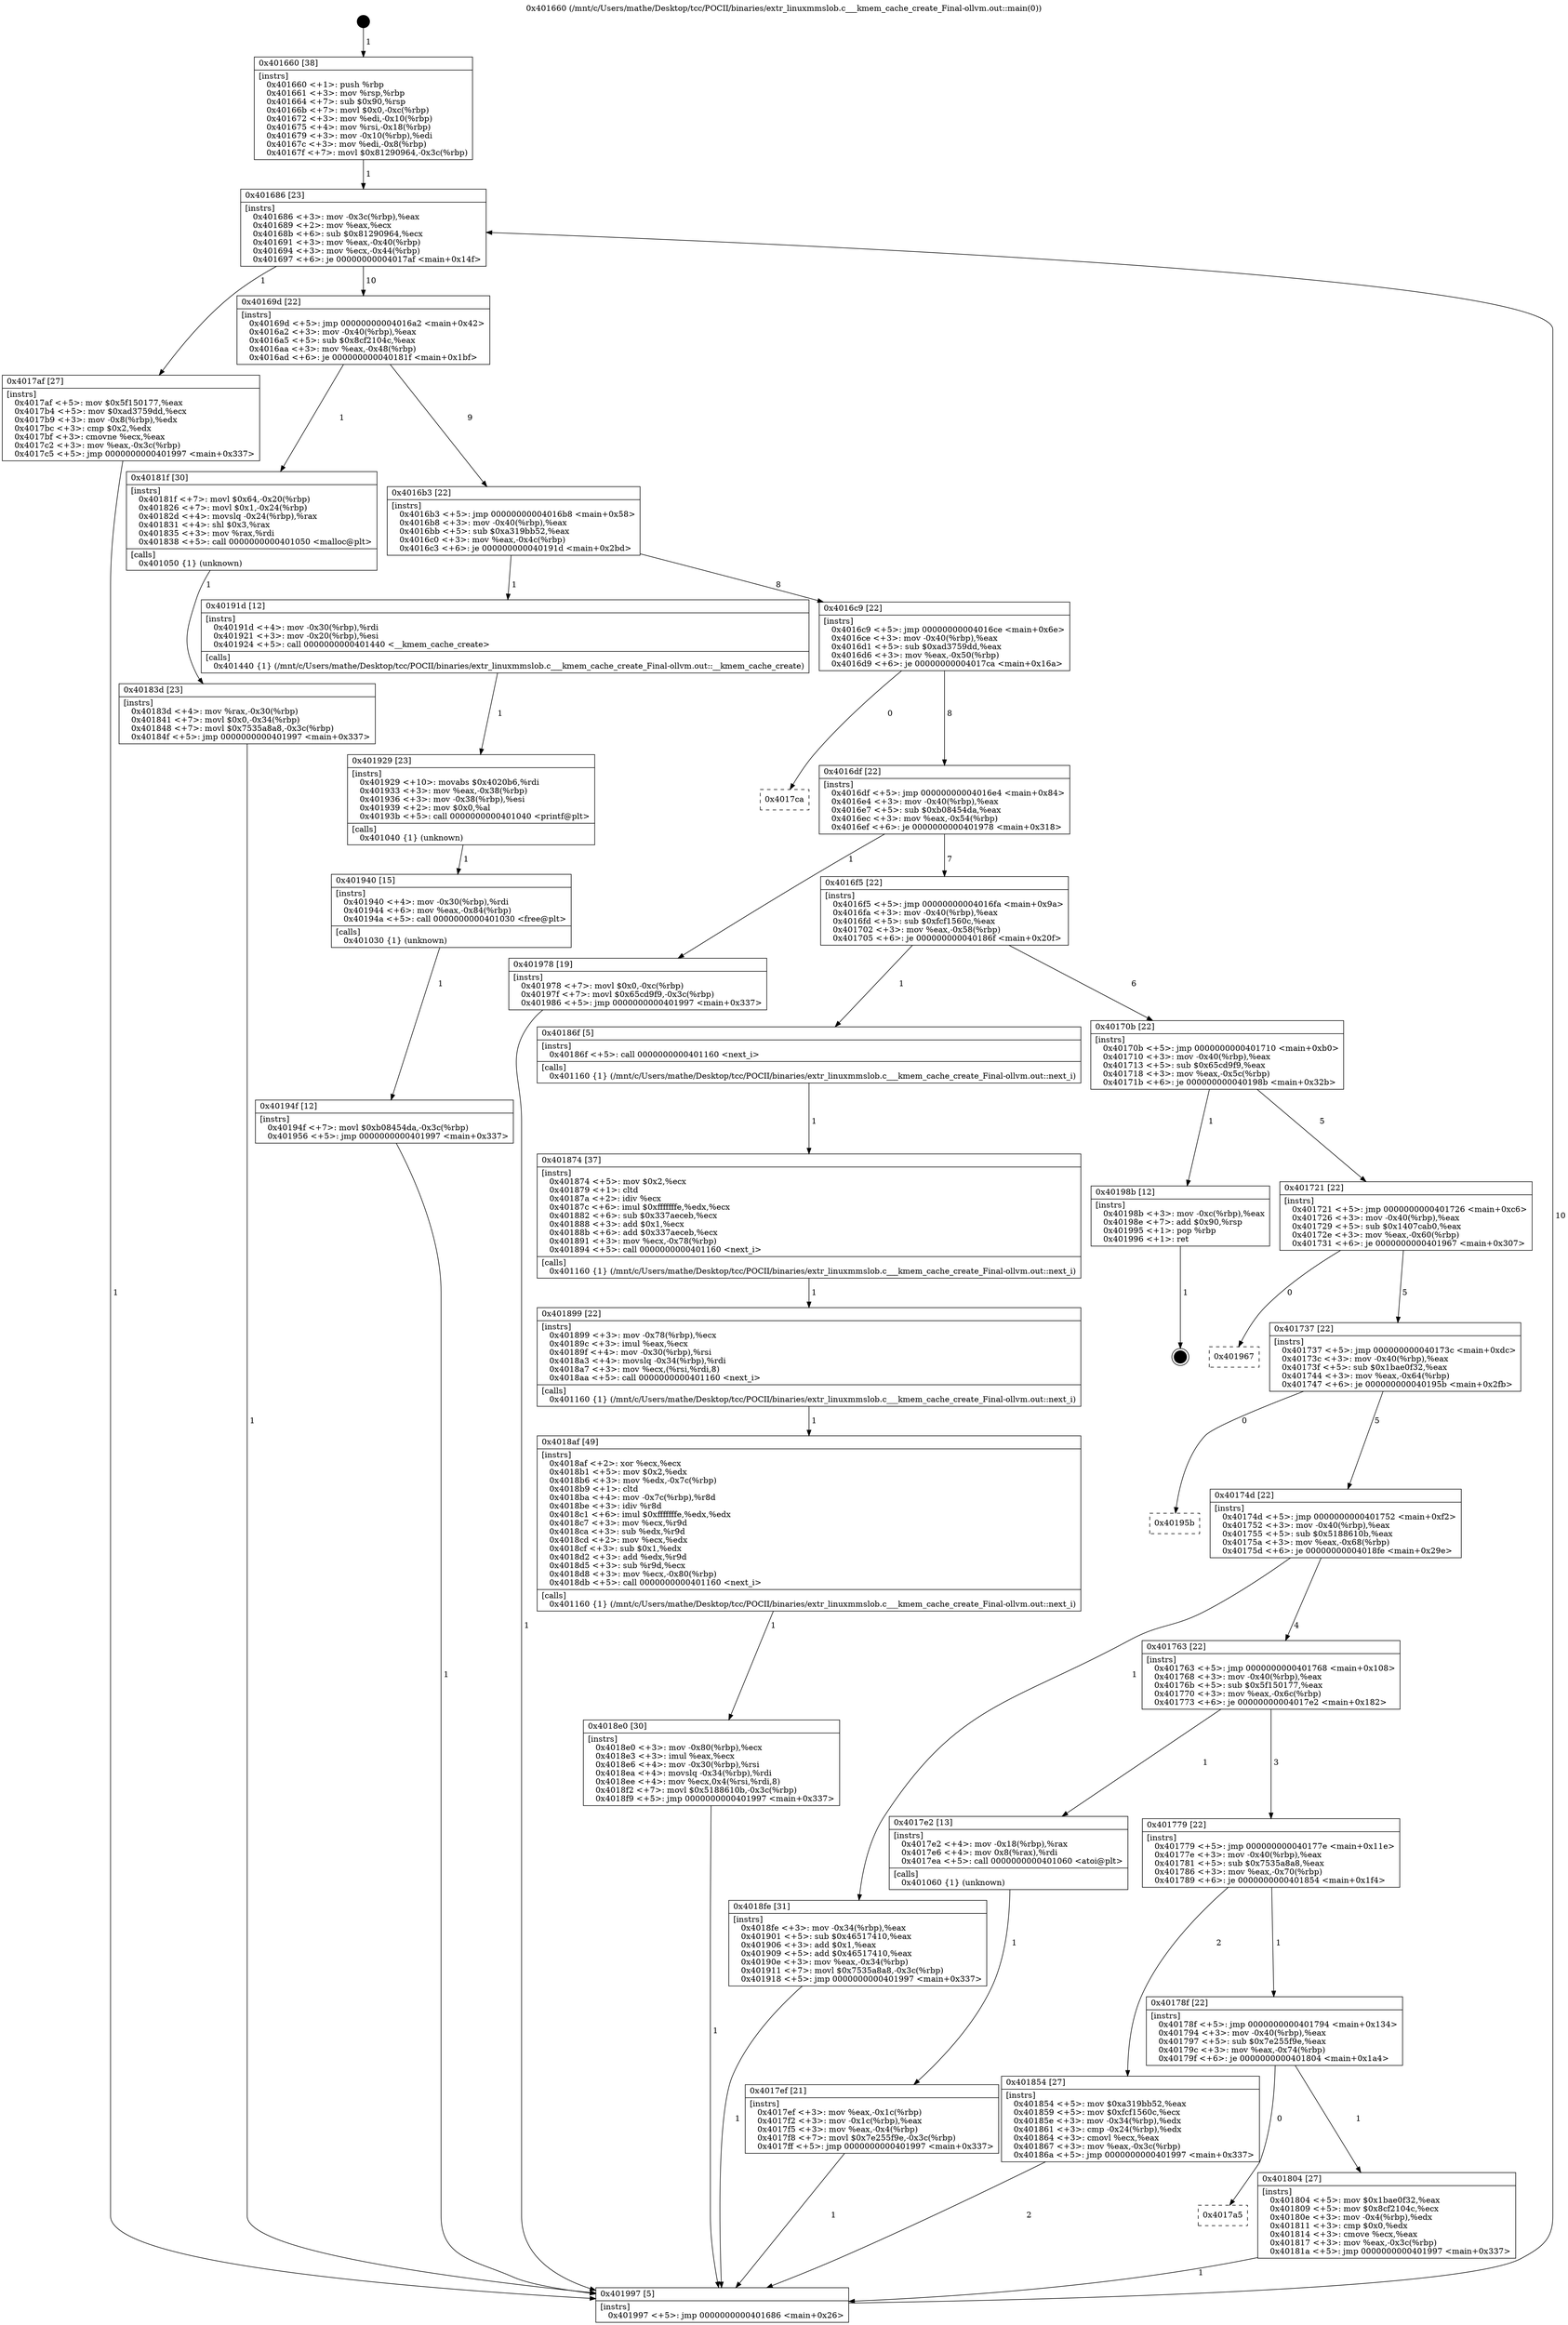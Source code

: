 digraph "0x401660" {
  label = "0x401660 (/mnt/c/Users/mathe/Desktop/tcc/POCII/binaries/extr_linuxmmslob.c___kmem_cache_create_Final-ollvm.out::main(0))"
  labelloc = "t"
  node[shape=record]

  Entry [label="",width=0.3,height=0.3,shape=circle,fillcolor=black,style=filled]
  "0x401686" [label="{
     0x401686 [23]\l
     | [instrs]\l
     &nbsp;&nbsp;0x401686 \<+3\>: mov -0x3c(%rbp),%eax\l
     &nbsp;&nbsp;0x401689 \<+2\>: mov %eax,%ecx\l
     &nbsp;&nbsp;0x40168b \<+6\>: sub $0x81290964,%ecx\l
     &nbsp;&nbsp;0x401691 \<+3\>: mov %eax,-0x40(%rbp)\l
     &nbsp;&nbsp;0x401694 \<+3\>: mov %ecx,-0x44(%rbp)\l
     &nbsp;&nbsp;0x401697 \<+6\>: je 00000000004017af \<main+0x14f\>\l
  }"]
  "0x4017af" [label="{
     0x4017af [27]\l
     | [instrs]\l
     &nbsp;&nbsp;0x4017af \<+5\>: mov $0x5f150177,%eax\l
     &nbsp;&nbsp;0x4017b4 \<+5\>: mov $0xad3759dd,%ecx\l
     &nbsp;&nbsp;0x4017b9 \<+3\>: mov -0x8(%rbp),%edx\l
     &nbsp;&nbsp;0x4017bc \<+3\>: cmp $0x2,%edx\l
     &nbsp;&nbsp;0x4017bf \<+3\>: cmovne %ecx,%eax\l
     &nbsp;&nbsp;0x4017c2 \<+3\>: mov %eax,-0x3c(%rbp)\l
     &nbsp;&nbsp;0x4017c5 \<+5\>: jmp 0000000000401997 \<main+0x337\>\l
  }"]
  "0x40169d" [label="{
     0x40169d [22]\l
     | [instrs]\l
     &nbsp;&nbsp;0x40169d \<+5\>: jmp 00000000004016a2 \<main+0x42\>\l
     &nbsp;&nbsp;0x4016a2 \<+3\>: mov -0x40(%rbp),%eax\l
     &nbsp;&nbsp;0x4016a5 \<+5\>: sub $0x8cf2104c,%eax\l
     &nbsp;&nbsp;0x4016aa \<+3\>: mov %eax,-0x48(%rbp)\l
     &nbsp;&nbsp;0x4016ad \<+6\>: je 000000000040181f \<main+0x1bf\>\l
  }"]
  "0x401997" [label="{
     0x401997 [5]\l
     | [instrs]\l
     &nbsp;&nbsp;0x401997 \<+5\>: jmp 0000000000401686 \<main+0x26\>\l
  }"]
  "0x401660" [label="{
     0x401660 [38]\l
     | [instrs]\l
     &nbsp;&nbsp;0x401660 \<+1\>: push %rbp\l
     &nbsp;&nbsp;0x401661 \<+3\>: mov %rsp,%rbp\l
     &nbsp;&nbsp;0x401664 \<+7\>: sub $0x90,%rsp\l
     &nbsp;&nbsp;0x40166b \<+7\>: movl $0x0,-0xc(%rbp)\l
     &nbsp;&nbsp;0x401672 \<+3\>: mov %edi,-0x10(%rbp)\l
     &nbsp;&nbsp;0x401675 \<+4\>: mov %rsi,-0x18(%rbp)\l
     &nbsp;&nbsp;0x401679 \<+3\>: mov -0x10(%rbp),%edi\l
     &nbsp;&nbsp;0x40167c \<+3\>: mov %edi,-0x8(%rbp)\l
     &nbsp;&nbsp;0x40167f \<+7\>: movl $0x81290964,-0x3c(%rbp)\l
  }"]
  Exit [label="",width=0.3,height=0.3,shape=circle,fillcolor=black,style=filled,peripheries=2]
  "0x40181f" [label="{
     0x40181f [30]\l
     | [instrs]\l
     &nbsp;&nbsp;0x40181f \<+7\>: movl $0x64,-0x20(%rbp)\l
     &nbsp;&nbsp;0x401826 \<+7\>: movl $0x1,-0x24(%rbp)\l
     &nbsp;&nbsp;0x40182d \<+4\>: movslq -0x24(%rbp),%rax\l
     &nbsp;&nbsp;0x401831 \<+4\>: shl $0x3,%rax\l
     &nbsp;&nbsp;0x401835 \<+3\>: mov %rax,%rdi\l
     &nbsp;&nbsp;0x401838 \<+5\>: call 0000000000401050 \<malloc@plt\>\l
     | [calls]\l
     &nbsp;&nbsp;0x401050 \{1\} (unknown)\l
  }"]
  "0x4016b3" [label="{
     0x4016b3 [22]\l
     | [instrs]\l
     &nbsp;&nbsp;0x4016b3 \<+5\>: jmp 00000000004016b8 \<main+0x58\>\l
     &nbsp;&nbsp;0x4016b8 \<+3\>: mov -0x40(%rbp),%eax\l
     &nbsp;&nbsp;0x4016bb \<+5\>: sub $0xa319bb52,%eax\l
     &nbsp;&nbsp;0x4016c0 \<+3\>: mov %eax,-0x4c(%rbp)\l
     &nbsp;&nbsp;0x4016c3 \<+6\>: je 000000000040191d \<main+0x2bd\>\l
  }"]
  "0x40194f" [label="{
     0x40194f [12]\l
     | [instrs]\l
     &nbsp;&nbsp;0x40194f \<+7\>: movl $0xb08454da,-0x3c(%rbp)\l
     &nbsp;&nbsp;0x401956 \<+5\>: jmp 0000000000401997 \<main+0x337\>\l
  }"]
  "0x40191d" [label="{
     0x40191d [12]\l
     | [instrs]\l
     &nbsp;&nbsp;0x40191d \<+4\>: mov -0x30(%rbp),%rdi\l
     &nbsp;&nbsp;0x401921 \<+3\>: mov -0x20(%rbp),%esi\l
     &nbsp;&nbsp;0x401924 \<+5\>: call 0000000000401440 \<__kmem_cache_create\>\l
     | [calls]\l
     &nbsp;&nbsp;0x401440 \{1\} (/mnt/c/Users/mathe/Desktop/tcc/POCII/binaries/extr_linuxmmslob.c___kmem_cache_create_Final-ollvm.out::__kmem_cache_create)\l
  }"]
  "0x4016c9" [label="{
     0x4016c9 [22]\l
     | [instrs]\l
     &nbsp;&nbsp;0x4016c9 \<+5\>: jmp 00000000004016ce \<main+0x6e\>\l
     &nbsp;&nbsp;0x4016ce \<+3\>: mov -0x40(%rbp),%eax\l
     &nbsp;&nbsp;0x4016d1 \<+5\>: sub $0xad3759dd,%eax\l
     &nbsp;&nbsp;0x4016d6 \<+3\>: mov %eax,-0x50(%rbp)\l
     &nbsp;&nbsp;0x4016d9 \<+6\>: je 00000000004017ca \<main+0x16a\>\l
  }"]
  "0x401940" [label="{
     0x401940 [15]\l
     | [instrs]\l
     &nbsp;&nbsp;0x401940 \<+4\>: mov -0x30(%rbp),%rdi\l
     &nbsp;&nbsp;0x401944 \<+6\>: mov %eax,-0x84(%rbp)\l
     &nbsp;&nbsp;0x40194a \<+5\>: call 0000000000401030 \<free@plt\>\l
     | [calls]\l
     &nbsp;&nbsp;0x401030 \{1\} (unknown)\l
  }"]
  "0x4017ca" [label="{
     0x4017ca\l
  }", style=dashed]
  "0x4016df" [label="{
     0x4016df [22]\l
     | [instrs]\l
     &nbsp;&nbsp;0x4016df \<+5\>: jmp 00000000004016e4 \<main+0x84\>\l
     &nbsp;&nbsp;0x4016e4 \<+3\>: mov -0x40(%rbp),%eax\l
     &nbsp;&nbsp;0x4016e7 \<+5\>: sub $0xb08454da,%eax\l
     &nbsp;&nbsp;0x4016ec \<+3\>: mov %eax,-0x54(%rbp)\l
     &nbsp;&nbsp;0x4016ef \<+6\>: je 0000000000401978 \<main+0x318\>\l
  }"]
  "0x401929" [label="{
     0x401929 [23]\l
     | [instrs]\l
     &nbsp;&nbsp;0x401929 \<+10\>: movabs $0x4020b6,%rdi\l
     &nbsp;&nbsp;0x401933 \<+3\>: mov %eax,-0x38(%rbp)\l
     &nbsp;&nbsp;0x401936 \<+3\>: mov -0x38(%rbp),%esi\l
     &nbsp;&nbsp;0x401939 \<+2\>: mov $0x0,%al\l
     &nbsp;&nbsp;0x40193b \<+5\>: call 0000000000401040 \<printf@plt\>\l
     | [calls]\l
     &nbsp;&nbsp;0x401040 \{1\} (unknown)\l
  }"]
  "0x401978" [label="{
     0x401978 [19]\l
     | [instrs]\l
     &nbsp;&nbsp;0x401978 \<+7\>: movl $0x0,-0xc(%rbp)\l
     &nbsp;&nbsp;0x40197f \<+7\>: movl $0x65cd9f9,-0x3c(%rbp)\l
     &nbsp;&nbsp;0x401986 \<+5\>: jmp 0000000000401997 \<main+0x337\>\l
  }"]
  "0x4016f5" [label="{
     0x4016f5 [22]\l
     | [instrs]\l
     &nbsp;&nbsp;0x4016f5 \<+5\>: jmp 00000000004016fa \<main+0x9a\>\l
     &nbsp;&nbsp;0x4016fa \<+3\>: mov -0x40(%rbp),%eax\l
     &nbsp;&nbsp;0x4016fd \<+5\>: sub $0xfcf1560c,%eax\l
     &nbsp;&nbsp;0x401702 \<+3\>: mov %eax,-0x58(%rbp)\l
     &nbsp;&nbsp;0x401705 \<+6\>: je 000000000040186f \<main+0x20f\>\l
  }"]
  "0x4018e0" [label="{
     0x4018e0 [30]\l
     | [instrs]\l
     &nbsp;&nbsp;0x4018e0 \<+3\>: mov -0x80(%rbp),%ecx\l
     &nbsp;&nbsp;0x4018e3 \<+3\>: imul %eax,%ecx\l
     &nbsp;&nbsp;0x4018e6 \<+4\>: mov -0x30(%rbp),%rsi\l
     &nbsp;&nbsp;0x4018ea \<+4\>: movslq -0x34(%rbp),%rdi\l
     &nbsp;&nbsp;0x4018ee \<+4\>: mov %ecx,0x4(%rsi,%rdi,8)\l
     &nbsp;&nbsp;0x4018f2 \<+7\>: movl $0x5188610b,-0x3c(%rbp)\l
     &nbsp;&nbsp;0x4018f9 \<+5\>: jmp 0000000000401997 \<main+0x337\>\l
  }"]
  "0x40186f" [label="{
     0x40186f [5]\l
     | [instrs]\l
     &nbsp;&nbsp;0x40186f \<+5\>: call 0000000000401160 \<next_i\>\l
     | [calls]\l
     &nbsp;&nbsp;0x401160 \{1\} (/mnt/c/Users/mathe/Desktop/tcc/POCII/binaries/extr_linuxmmslob.c___kmem_cache_create_Final-ollvm.out::next_i)\l
  }"]
  "0x40170b" [label="{
     0x40170b [22]\l
     | [instrs]\l
     &nbsp;&nbsp;0x40170b \<+5\>: jmp 0000000000401710 \<main+0xb0\>\l
     &nbsp;&nbsp;0x401710 \<+3\>: mov -0x40(%rbp),%eax\l
     &nbsp;&nbsp;0x401713 \<+5\>: sub $0x65cd9f9,%eax\l
     &nbsp;&nbsp;0x401718 \<+3\>: mov %eax,-0x5c(%rbp)\l
     &nbsp;&nbsp;0x40171b \<+6\>: je 000000000040198b \<main+0x32b\>\l
  }"]
  "0x4018af" [label="{
     0x4018af [49]\l
     | [instrs]\l
     &nbsp;&nbsp;0x4018af \<+2\>: xor %ecx,%ecx\l
     &nbsp;&nbsp;0x4018b1 \<+5\>: mov $0x2,%edx\l
     &nbsp;&nbsp;0x4018b6 \<+3\>: mov %edx,-0x7c(%rbp)\l
     &nbsp;&nbsp;0x4018b9 \<+1\>: cltd\l
     &nbsp;&nbsp;0x4018ba \<+4\>: mov -0x7c(%rbp),%r8d\l
     &nbsp;&nbsp;0x4018be \<+3\>: idiv %r8d\l
     &nbsp;&nbsp;0x4018c1 \<+6\>: imul $0xfffffffe,%edx,%edx\l
     &nbsp;&nbsp;0x4018c7 \<+3\>: mov %ecx,%r9d\l
     &nbsp;&nbsp;0x4018ca \<+3\>: sub %edx,%r9d\l
     &nbsp;&nbsp;0x4018cd \<+2\>: mov %ecx,%edx\l
     &nbsp;&nbsp;0x4018cf \<+3\>: sub $0x1,%edx\l
     &nbsp;&nbsp;0x4018d2 \<+3\>: add %edx,%r9d\l
     &nbsp;&nbsp;0x4018d5 \<+3\>: sub %r9d,%ecx\l
     &nbsp;&nbsp;0x4018d8 \<+3\>: mov %ecx,-0x80(%rbp)\l
     &nbsp;&nbsp;0x4018db \<+5\>: call 0000000000401160 \<next_i\>\l
     | [calls]\l
     &nbsp;&nbsp;0x401160 \{1\} (/mnt/c/Users/mathe/Desktop/tcc/POCII/binaries/extr_linuxmmslob.c___kmem_cache_create_Final-ollvm.out::next_i)\l
  }"]
  "0x40198b" [label="{
     0x40198b [12]\l
     | [instrs]\l
     &nbsp;&nbsp;0x40198b \<+3\>: mov -0xc(%rbp),%eax\l
     &nbsp;&nbsp;0x40198e \<+7\>: add $0x90,%rsp\l
     &nbsp;&nbsp;0x401995 \<+1\>: pop %rbp\l
     &nbsp;&nbsp;0x401996 \<+1\>: ret\l
  }"]
  "0x401721" [label="{
     0x401721 [22]\l
     | [instrs]\l
     &nbsp;&nbsp;0x401721 \<+5\>: jmp 0000000000401726 \<main+0xc6\>\l
     &nbsp;&nbsp;0x401726 \<+3\>: mov -0x40(%rbp),%eax\l
     &nbsp;&nbsp;0x401729 \<+5\>: sub $0x1407cab0,%eax\l
     &nbsp;&nbsp;0x40172e \<+3\>: mov %eax,-0x60(%rbp)\l
     &nbsp;&nbsp;0x401731 \<+6\>: je 0000000000401967 \<main+0x307\>\l
  }"]
  "0x401899" [label="{
     0x401899 [22]\l
     | [instrs]\l
     &nbsp;&nbsp;0x401899 \<+3\>: mov -0x78(%rbp),%ecx\l
     &nbsp;&nbsp;0x40189c \<+3\>: imul %eax,%ecx\l
     &nbsp;&nbsp;0x40189f \<+4\>: mov -0x30(%rbp),%rsi\l
     &nbsp;&nbsp;0x4018a3 \<+4\>: movslq -0x34(%rbp),%rdi\l
     &nbsp;&nbsp;0x4018a7 \<+3\>: mov %ecx,(%rsi,%rdi,8)\l
     &nbsp;&nbsp;0x4018aa \<+5\>: call 0000000000401160 \<next_i\>\l
     | [calls]\l
     &nbsp;&nbsp;0x401160 \{1\} (/mnt/c/Users/mathe/Desktop/tcc/POCII/binaries/extr_linuxmmslob.c___kmem_cache_create_Final-ollvm.out::next_i)\l
  }"]
  "0x401967" [label="{
     0x401967\l
  }", style=dashed]
  "0x401737" [label="{
     0x401737 [22]\l
     | [instrs]\l
     &nbsp;&nbsp;0x401737 \<+5\>: jmp 000000000040173c \<main+0xdc\>\l
     &nbsp;&nbsp;0x40173c \<+3\>: mov -0x40(%rbp),%eax\l
     &nbsp;&nbsp;0x40173f \<+5\>: sub $0x1bae0f32,%eax\l
     &nbsp;&nbsp;0x401744 \<+3\>: mov %eax,-0x64(%rbp)\l
     &nbsp;&nbsp;0x401747 \<+6\>: je 000000000040195b \<main+0x2fb\>\l
  }"]
  "0x401874" [label="{
     0x401874 [37]\l
     | [instrs]\l
     &nbsp;&nbsp;0x401874 \<+5\>: mov $0x2,%ecx\l
     &nbsp;&nbsp;0x401879 \<+1\>: cltd\l
     &nbsp;&nbsp;0x40187a \<+2\>: idiv %ecx\l
     &nbsp;&nbsp;0x40187c \<+6\>: imul $0xfffffffe,%edx,%ecx\l
     &nbsp;&nbsp;0x401882 \<+6\>: sub $0x337aeceb,%ecx\l
     &nbsp;&nbsp;0x401888 \<+3\>: add $0x1,%ecx\l
     &nbsp;&nbsp;0x40188b \<+6\>: add $0x337aeceb,%ecx\l
     &nbsp;&nbsp;0x401891 \<+3\>: mov %ecx,-0x78(%rbp)\l
     &nbsp;&nbsp;0x401894 \<+5\>: call 0000000000401160 \<next_i\>\l
     | [calls]\l
     &nbsp;&nbsp;0x401160 \{1\} (/mnt/c/Users/mathe/Desktop/tcc/POCII/binaries/extr_linuxmmslob.c___kmem_cache_create_Final-ollvm.out::next_i)\l
  }"]
  "0x40195b" [label="{
     0x40195b\l
  }", style=dashed]
  "0x40174d" [label="{
     0x40174d [22]\l
     | [instrs]\l
     &nbsp;&nbsp;0x40174d \<+5\>: jmp 0000000000401752 \<main+0xf2\>\l
     &nbsp;&nbsp;0x401752 \<+3\>: mov -0x40(%rbp),%eax\l
     &nbsp;&nbsp;0x401755 \<+5\>: sub $0x5188610b,%eax\l
     &nbsp;&nbsp;0x40175a \<+3\>: mov %eax,-0x68(%rbp)\l
     &nbsp;&nbsp;0x40175d \<+6\>: je 00000000004018fe \<main+0x29e\>\l
  }"]
  "0x40183d" [label="{
     0x40183d [23]\l
     | [instrs]\l
     &nbsp;&nbsp;0x40183d \<+4\>: mov %rax,-0x30(%rbp)\l
     &nbsp;&nbsp;0x401841 \<+7\>: movl $0x0,-0x34(%rbp)\l
     &nbsp;&nbsp;0x401848 \<+7\>: movl $0x7535a8a8,-0x3c(%rbp)\l
     &nbsp;&nbsp;0x40184f \<+5\>: jmp 0000000000401997 \<main+0x337\>\l
  }"]
  "0x4018fe" [label="{
     0x4018fe [31]\l
     | [instrs]\l
     &nbsp;&nbsp;0x4018fe \<+3\>: mov -0x34(%rbp),%eax\l
     &nbsp;&nbsp;0x401901 \<+5\>: sub $0x46517410,%eax\l
     &nbsp;&nbsp;0x401906 \<+3\>: add $0x1,%eax\l
     &nbsp;&nbsp;0x401909 \<+5\>: add $0x46517410,%eax\l
     &nbsp;&nbsp;0x40190e \<+3\>: mov %eax,-0x34(%rbp)\l
     &nbsp;&nbsp;0x401911 \<+7\>: movl $0x7535a8a8,-0x3c(%rbp)\l
     &nbsp;&nbsp;0x401918 \<+5\>: jmp 0000000000401997 \<main+0x337\>\l
  }"]
  "0x401763" [label="{
     0x401763 [22]\l
     | [instrs]\l
     &nbsp;&nbsp;0x401763 \<+5\>: jmp 0000000000401768 \<main+0x108\>\l
     &nbsp;&nbsp;0x401768 \<+3\>: mov -0x40(%rbp),%eax\l
     &nbsp;&nbsp;0x40176b \<+5\>: sub $0x5f150177,%eax\l
     &nbsp;&nbsp;0x401770 \<+3\>: mov %eax,-0x6c(%rbp)\l
     &nbsp;&nbsp;0x401773 \<+6\>: je 00000000004017e2 \<main+0x182\>\l
  }"]
  "0x4017a5" [label="{
     0x4017a5\l
  }", style=dashed]
  "0x4017e2" [label="{
     0x4017e2 [13]\l
     | [instrs]\l
     &nbsp;&nbsp;0x4017e2 \<+4\>: mov -0x18(%rbp),%rax\l
     &nbsp;&nbsp;0x4017e6 \<+4\>: mov 0x8(%rax),%rdi\l
     &nbsp;&nbsp;0x4017ea \<+5\>: call 0000000000401060 \<atoi@plt\>\l
     | [calls]\l
     &nbsp;&nbsp;0x401060 \{1\} (unknown)\l
  }"]
  "0x401779" [label="{
     0x401779 [22]\l
     | [instrs]\l
     &nbsp;&nbsp;0x401779 \<+5\>: jmp 000000000040177e \<main+0x11e\>\l
     &nbsp;&nbsp;0x40177e \<+3\>: mov -0x40(%rbp),%eax\l
     &nbsp;&nbsp;0x401781 \<+5\>: sub $0x7535a8a8,%eax\l
     &nbsp;&nbsp;0x401786 \<+3\>: mov %eax,-0x70(%rbp)\l
     &nbsp;&nbsp;0x401789 \<+6\>: je 0000000000401854 \<main+0x1f4\>\l
  }"]
  "0x4017ef" [label="{
     0x4017ef [21]\l
     | [instrs]\l
     &nbsp;&nbsp;0x4017ef \<+3\>: mov %eax,-0x1c(%rbp)\l
     &nbsp;&nbsp;0x4017f2 \<+3\>: mov -0x1c(%rbp),%eax\l
     &nbsp;&nbsp;0x4017f5 \<+3\>: mov %eax,-0x4(%rbp)\l
     &nbsp;&nbsp;0x4017f8 \<+7\>: movl $0x7e255f9e,-0x3c(%rbp)\l
     &nbsp;&nbsp;0x4017ff \<+5\>: jmp 0000000000401997 \<main+0x337\>\l
  }"]
  "0x401804" [label="{
     0x401804 [27]\l
     | [instrs]\l
     &nbsp;&nbsp;0x401804 \<+5\>: mov $0x1bae0f32,%eax\l
     &nbsp;&nbsp;0x401809 \<+5\>: mov $0x8cf2104c,%ecx\l
     &nbsp;&nbsp;0x40180e \<+3\>: mov -0x4(%rbp),%edx\l
     &nbsp;&nbsp;0x401811 \<+3\>: cmp $0x0,%edx\l
     &nbsp;&nbsp;0x401814 \<+3\>: cmove %ecx,%eax\l
     &nbsp;&nbsp;0x401817 \<+3\>: mov %eax,-0x3c(%rbp)\l
     &nbsp;&nbsp;0x40181a \<+5\>: jmp 0000000000401997 \<main+0x337\>\l
  }"]
  "0x401854" [label="{
     0x401854 [27]\l
     | [instrs]\l
     &nbsp;&nbsp;0x401854 \<+5\>: mov $0xa319bb52,%eax\l
     &nbsp;&nbsp;0x401859 \<+5\>: mov $0xfcf1560c,%ecx\l
     &nbsp;&nbsp;0x40185e \<+3\>: mov -0x34(%rbp),%edx\l
     &nbsp;&nbsp;0x401861 \<+3\>: cmp -0x24(%rbp),%edx\l
     &nbsp;&nbsp;0x401864 \<+3\>: cmovl %ecx,%eax\l
     &nbsp;&nbsp;0x401867 \<+3\>: mov %eax,-0x3c(%rbp)\l
     &nbsp;&nbsp;0x40186a \<+5\>: jmp 0000000000401997 \<main+0x337\>\l
  }"]
  "0x40178f" [label="{
     0x40178f [22]\l
     | [instrs]\l
     &nbsp;&nbsp;0x40178f \<+5\>: jmp 0000000000401794 \<main+0x134\>\l
     &nbsp;&nbsp;0x401794 \<+3\>: mov -0x40(%rbp),%eax\l
     &nbsp;&nbsp;0x401797 \<+5\>: sub $0x7e255f9e,%eax\l
     &nbsp;&nbsp;0x40179c \<+3\>: mov %eax,-0x74(%rbp)\l
     &nbsp;&nbsp;0x40179f \<+6\>: je 0000000000401804 \<main+0x1a4\>\l
  }"]
  Entry -> "0x401660" [label=" 1"]
  "0x401686" -> "0x4017af" [label=" 1"]
  "0x401686" -> "0x40169d" [label=" 10"]
  "0x4017af" -> "0x401997" [label=" 1"]
  "0x401660" -> "0x401686" [label=" 1"]
  "0x401997" -> "0x401686" [label=" 10"]
  "0x40198b" -> Exit [label=" 1"]
  "0x40169d" -> "0x40181f" [label=" 1"]
  "0x40169d" -> "0x4016b3" [label=" 9"]
  "0x401978" -> "0x401997" [label=" 1"]
  "0x4016b3" -> "0x40191d" [label=" 1"]
  "0x4016b3" -> "0x4016c9" [label=" 8"]
  "0x40194f" -> "0x401997" [label=" 1"]
  "0x4016c9" -> "0x4017ca" [label=" 0"]
  "0x4016c9" -> "0x4016df" [label=" 8"]
  "0x401940" -> "0x40194f" [label=" 1"]
  "0x4016df" -> "0x401978" [label=" 1"]
  "0x4016df" -> "0x4016f5" [label=" 7"]
  "0x401929" -> "0x401940" [label=" 1"]
  "0x4016f5" -> "0x40186f" [label=" 1"]
  "0x4016f5" -> "0x40170b" [label=" 6"]
  "0x40191d" -> "0x401929" [label=" 1"]
  "0x40170b" -> "0x40198b" [label=" 1"]
  "0x40170b" -> "0x401721" [label=" 5"]
  "0x4018fe" -> "0x401997" [label=" 1"]
  "0x401721" -> "0x401967" [label=" 0"]
  "0x401721" -> "0x401737" [label=" 5"]
  "0x4018e0" -> "0x401997" [label=" 1"]
  "0x401737" -> "0x40195b" [label=" 0"]
  "0x401737" -> "0x40174d" [label=" 5"]
  "0x4018af" -> "0x4018e0" [label=" 1"]
  "0x40174d" -> "0x4018fe" [label=" 1"]
  "0x40174d" -> "0x401763" [label=" 4"]
  "0x401899" -> "0x4018af" [label=" 1"]
  "0x401763" -> "0x4017e2" [label=" 1"]
  "0x401763" -> "0x401779" [label=" 3"]
  "0x4017e2" -> "0x4017ef" [label=" 1"]
  "0x4017ef" -> "0x401997" [label=" 1"]
  "0x401874" -> "0x401899" [label=" 1"]
  "0x401779" -> "0x401854" [label=" 2"]
  "0x401779" -> "0x40178f" [label=" 1"]
  "0x40186f" -> "0x401874" [label=" 1"]
  "0x40178f" -> "0x401804" [label=" 1"]
  "0x40178f" -> "0x4017a5" [label=" 0"]
  "0x401804" -> "0x401997" [label=" 1"]
  "0x40181f" -> "0x40183d" [label=" 1"]
  "0x40183d" -> "0x401997" [label=" 1"]
  "0x401854" -> "0x401997" [label=" 2"]
}
